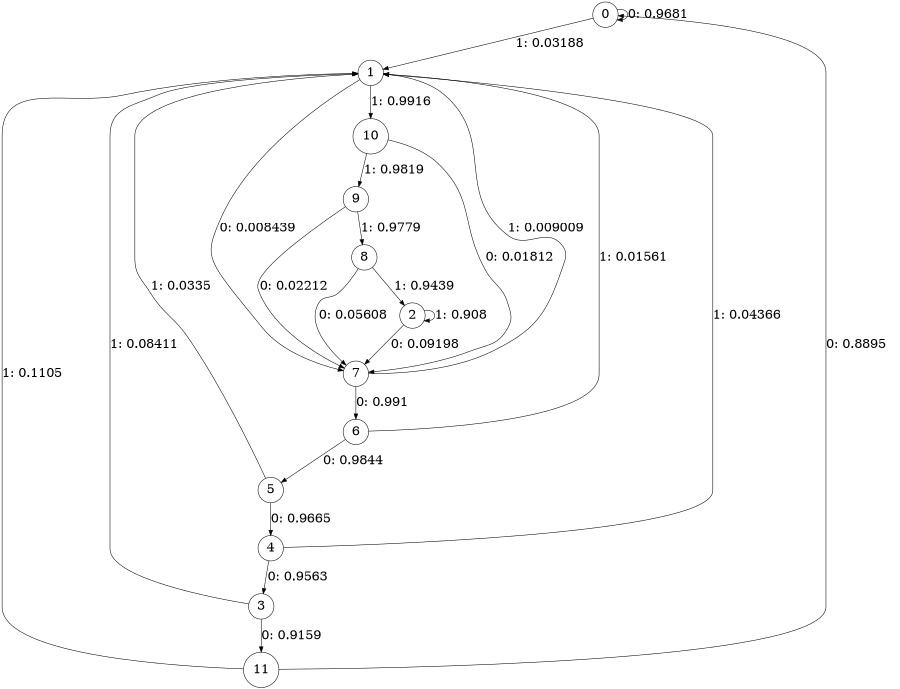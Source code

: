 digraph "ch3_both_grouped_df_L7" {
size = "6,8.5";
ratio = "fill";
node [shape = circle];
node [fontsize = 24];
edge [fontsize = 24];
0 -> 0 [label = "0: 0.9681   "];
0 -> 1 [label = "1: 0.03188  "];
1 -> 7 [label = "0: 0.008439  "];
1 -> 10 [label = "1: 0.9916   "];
2 -> 7 [label = "0: 0.09198  "];
2 -> 2 [label = "1: 0.908    "];
3 -> 11 [label = "0: 0.9159   "];
3 -> 1 [label = "1: 0.08411  "];
4 -> 3 [label = "0: 0.9563   "];
4 -> 1 [label = "1: 0.04366  "];
5 -> 4 [label = "0: 0.9665   "];
5 -> 1 [label = "1: 0.0335   "];
6 -> 5 [label = "0: 0.9844   "];
6 -> 1 [label = "1: 0.01561  "];
7 -> 6 [label = "0: 0.991    "];
7 -> 1 [label = "1: 0.009009  "];
8 -> 7 [label = "0: 0.05608  "];
8 -> 2 [label = "1: 0.9439   "];
9 -> 7 [label = "0: 0.02212  "];
9 -> 8 [label = "1: 0.9779   "];
10 -> 7 [label = "0: 0.01812  "];
10 -> 9 [label = "1: 0.9819   "];
11 -> 0 [label = "0: 0.8895   "];
11 -> 1 [label = "1: 0.1105   "];
}